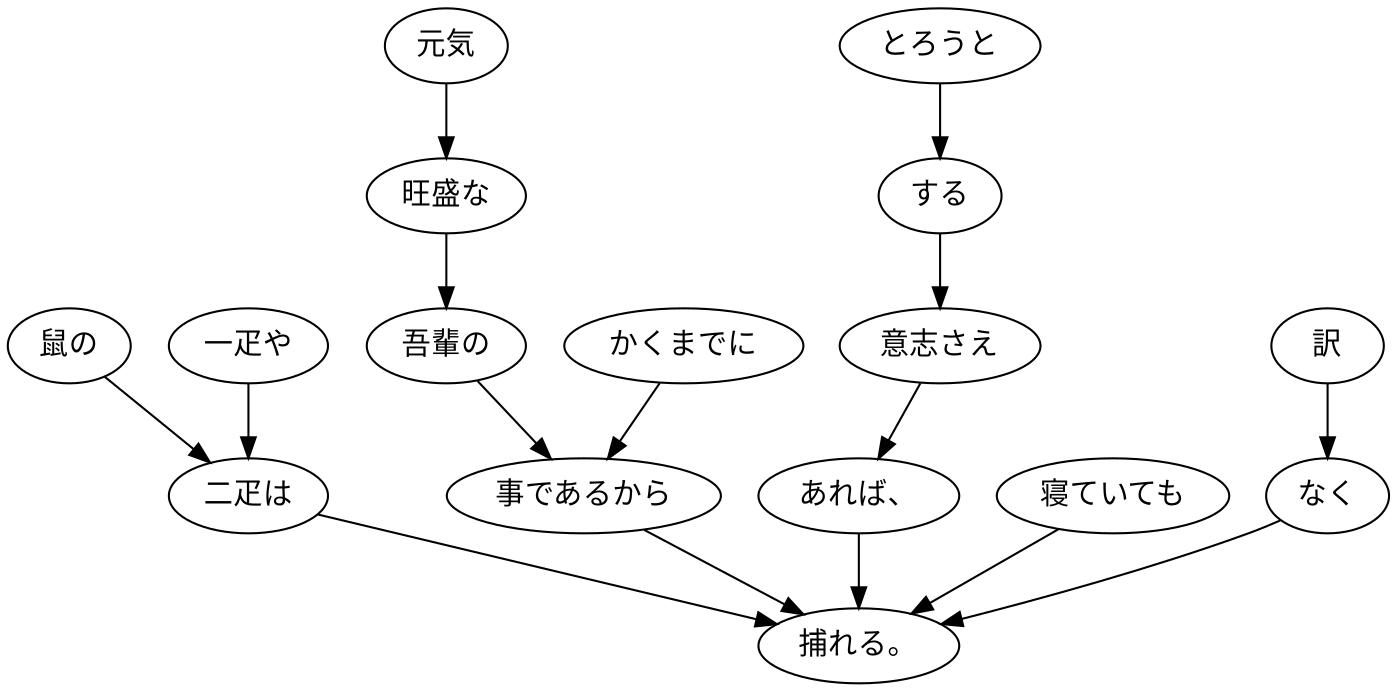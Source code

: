 digraph graph3214 {
	node0 [label="かくまでに"];
	node1 [label="元気"];
	node2 [label="旺盛な"];
	node3 [label="吾輩の"];
	node4 [label="事であるから"];
	node5 [label="鼠の"];
	node6 [label="一疋や"];
	node7 [label="二疋は"];
	node8 [label="とろうと"];
	node9 [label="する"];
	node10 [label="意志さえ"];
	node11 [label="あれば、"];
	node12 [label="寝ていても"];
	node13 [label="訳"];
	node14 [label="なく"];
	node15 [label="捕れる。"];
	node0 -> node4;
	node1 -> node2;
	node2 -> node3;
	node3 -> node4;
	node4 -> node15;
	node5 -> node7;
	node6 -> node7;
	node7 -> node15;
	node8 -> node9;
	node9 -> node10;
	node10 -> node11;
	node11 -> node15;
	node12 -> node15;
	node13 -> node14;
	node14 -> node15;
}

